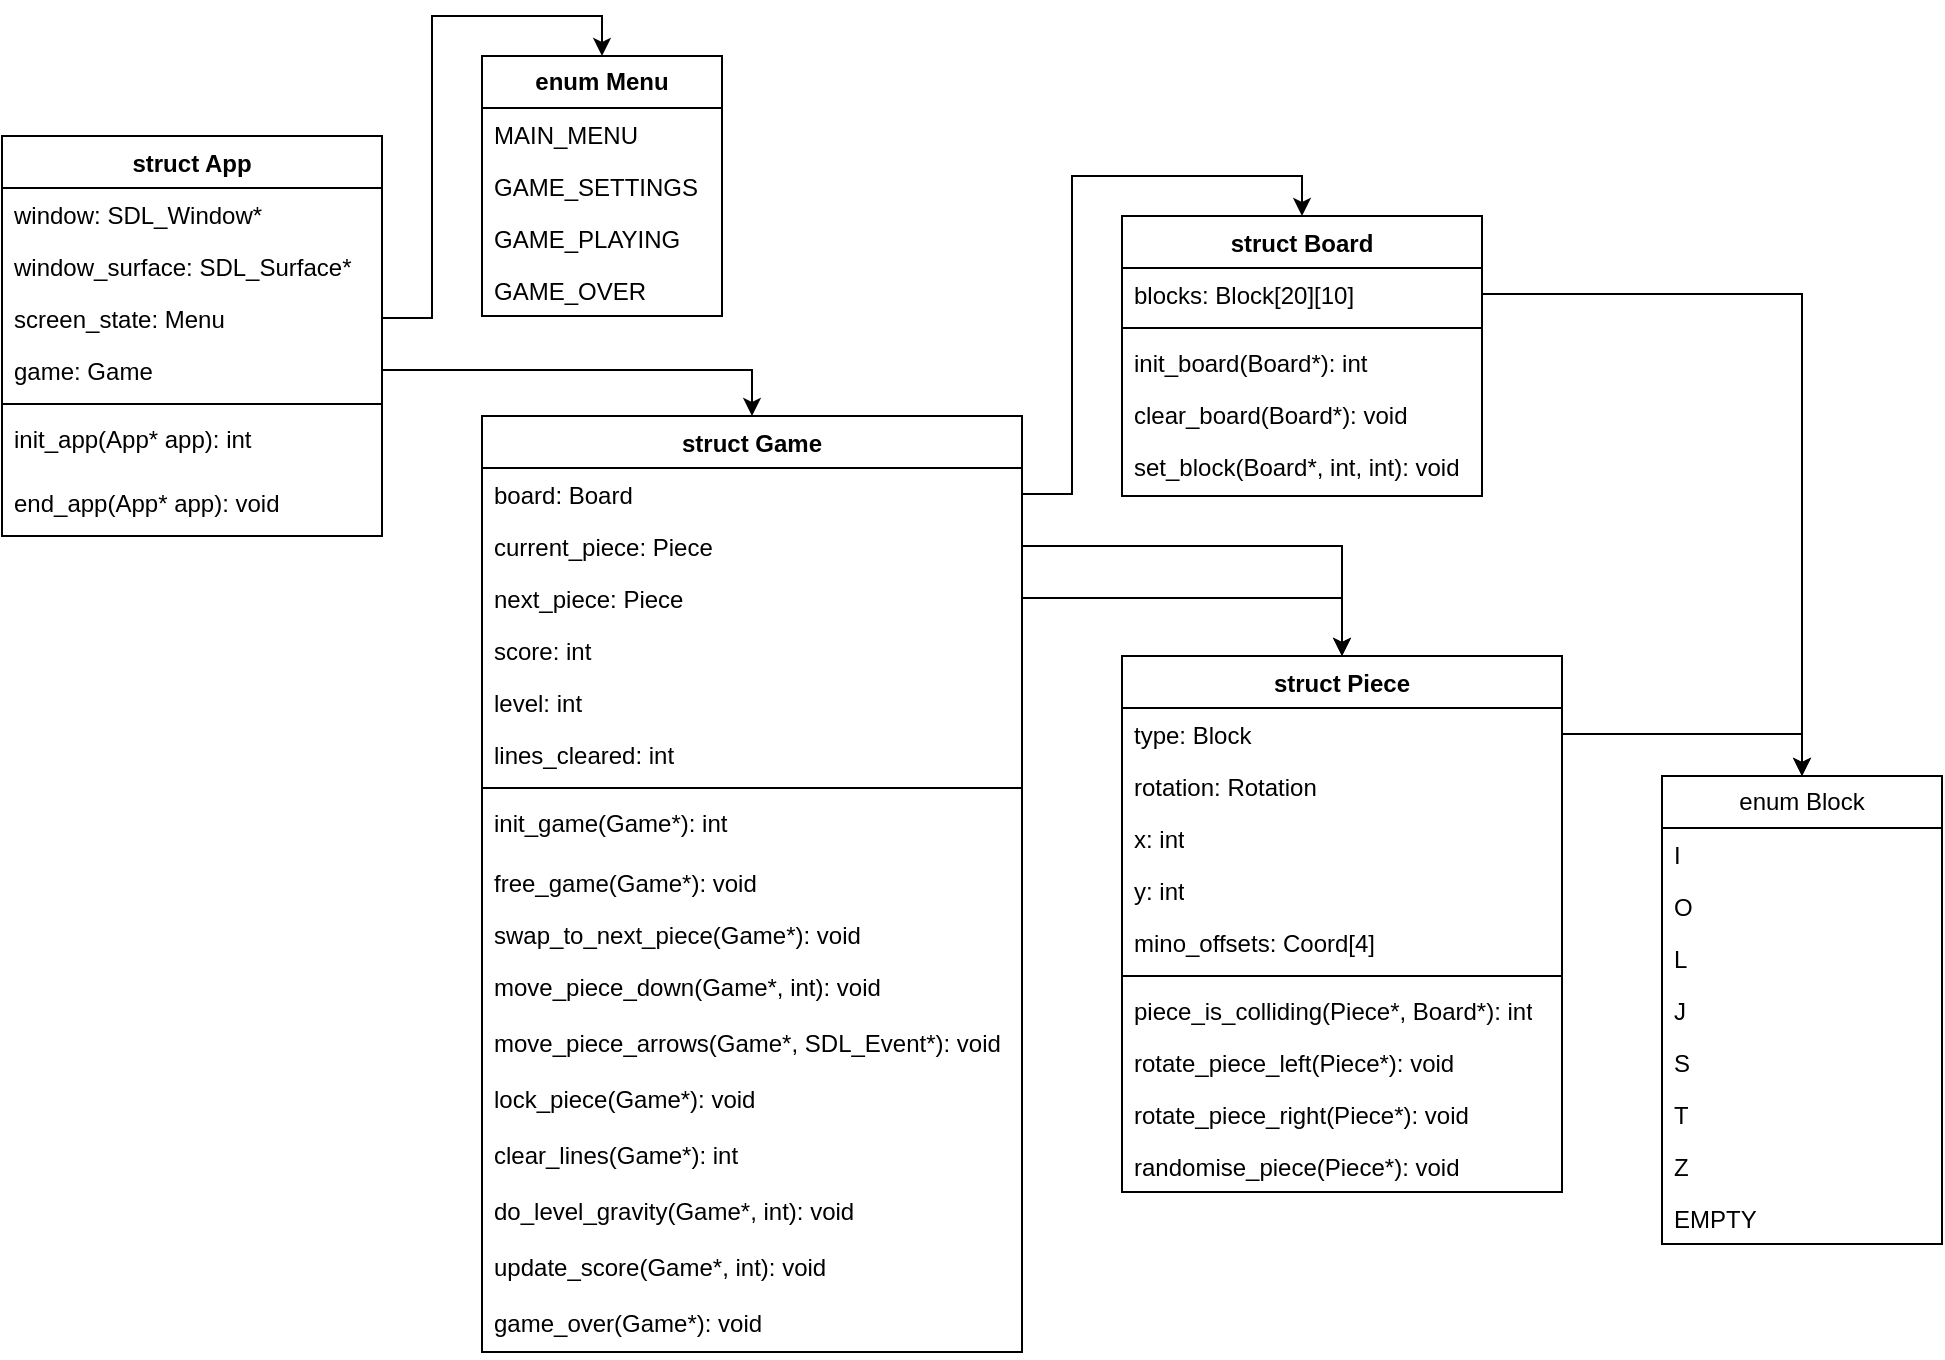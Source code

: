 <mxfile version="24.4.9" type="device">
  <diagram name="Page-1" id="W27IC2CA7FDaeJofYEsG">
    <mxGraphModel dx="1434" dy="795" grid="1" gridSize="10" guides="1" tooltips="1" connect="1" arrows="1" fold="1" page="1" pageScale="1" pageWidth="850" pageHeight="1100" math="0" shadow="0">
      <root>
        <mxCell id="0" />
        <mxCell id="1" parent="0" />
        <mxCell id="m4RP-SfhCCY8Fmw83OUG-1" value="struct App" style="swimlane;fontStyle=1;align=center;verticalAlign=top;childLayout=stackLayout;horizontal=1;startSize=26;horizontalStack=0;resizeParent=1;resizeParentMax=0;resizeLast=0;collapsible=1;marginBottom=0;whiteSpace=wrap;html=1;" vertex="1" parent="1">
          <mxGeometry x="40" y="80" width="190" height="200" as="geometry" />
        </mxCell>
        <mxCell id="m4RP-SfhCCY8Fmw83OUG-2" value="&lt;div&gt;window: SDL_Window*&lt;/div&gt;" style="text;strokeColor=none;fillColor=none;align=left;verticalAlign=top;spacingLeft=4;spacingRight=4;overflow=hidden;rotatable=0;points=[[0,0.5],[1,0.5]];portConstraint=eastwest;whiteSpace=wrap;html=1;" vertex="1" parent="m4RP-SfhCCY8Fmw83OUG-1">
          <mxGeometry y="26" width="190" height="26" as="geometry" />
        </mxCell>
        <mxCell id="m4RP-SfhCCY8Fmw83OUG-5" value="&lt;div&gt;window_surface: SDL_Surface*&lt;/div&gt;" style="text;strokeColor=none;fillColor=none;align=left;verticalAlign=top;spacingLeft=4;spacingRight=4;overflow=hidden;rotatable=0;points=[[0,0.5],[1,0.5]];portConstraint=eastwest;whiteSpace=wrap;html=1;" vertex="1" parent="m4RP-SfhCCY8Fmw83OUG-1">
          <mxGeometry y="52" width="190" height="26" as="geometry" />
        </mxCell>
        <mxCell id="m4RP-SfhCCY8Fmw83OUG-6" value="screen_state: Menu" style="text;strokeColor=none;fillColor=none;align=left;verticalAlign=top;spacingLeft=4;spacingRight=4;overflow=hidden;rotatable=0;points=[[0,0.5],[1,0.5]];portConstraint=eastwest;whiteSpace=wrap;html=1;" vertex="1" parent="m4RP-SfhCCY8Fmw83OUG-1">
          <mxGeometry y="78" width="190" height="26" as="geometry" />
        </mxCell>
        <mxCell id="m4RP-SfhCCY8Fmw83OUG-7" value="&lt;div&gt;game: Game&lt;/div&gt;" style="text;strokeColor=none;fillColor=none;align=left;verticalAlign=top;spacingLeft=4;spacingRight=4;overflow=hidden;rotatable=0;points=[[0,0.5],[1,0.5]];portConstraint=eastwest;whiteSpace=wrap;html=1;" vertex="1" parent="m4RP-SfhCCY8Fmw83OUG-1">
          <mxGeometry y="104" width="190" height="26" as="geometry" />
        </mxCell>
        <mxCell id="m4RP-SfhCCY8Fmw83OUG-3" value="" style="line;strokeWidth=1;fillColor=none;align=left;verticalAlign=middle;spacingTop=-1;spacingLeft=3;spacingRight=3;rotatable=0;labelPosition=right;points=[];portConstraint=eastwest;strokeColor=inherit;" vertex="1" parent="m4RP-SfhCCY8Fmw83OUG-1">
          <mxGeometry y="130" width="190" height="8" as="geometry" />
        </mxCell>
        <mxCell id="m4RP-SfhCCY8Fmw83OUG-4" value="&lt;div&gt;init_app(App* app): int&lt;br&gt;&lt;/div&gt;&lt;div&gt;&lt;br&gt;&lt;/div&gt;" style="text;strokeColor=none;fillColor=none;align=left;verticalAlign=top;spacingLeft=4;spacingRight=4;overflow=hidden;rotatable=0;points=[[0,0.5],[1,0.5]];portConstraint=eastwest;whiteSpace=wrap;html=1;" vertex="1" parent="m4RP-SfhCCY8Fmw83OUG-1">
          <mxGeometry y="138" width="190" height="32" as="geometry" />
        </mxCell>
        <mxCell id="m4RP-SfhCCY8Fmw83OUG-8" value="&lt;div&gt;end_app(App* app): void&lt;br&gt;&lt;/div&gt;&lt;div&gt;&lt;br&gt;&lt;/div&gt;" style="text;strokeColor=none;fillColor=none;align=left;verticalAlign=top;spacingLeft=4;spacingRight=4;overflow=hidden;rotatable=0;points=[[0,0.5],[1,0.5]];portConstraint=eastwest;whiteSpace=wrap;html=1;" vertex="1" parent="m4RP-SfhCCY8Fmw83OUG-1">
          <mxGeometry y="170" width="190" height="30" as="geometry" />
        </mxCell>
        <mxCell id="m4RP-SfhCCY8Fmw83OUG-9" value="struct Game" style="swimlane;fontStyle=1;align=center;verticalAlign=top;childLayout=stackLayout;horizontal=1;startSize=26;horizontalStack=0;resizeParent=1;resizeParentMax=0;resizeLast=0;collapsible=1;marginBottom=0;whiteSpace=wrap;html=1;" vertex="1" parent="1">
          <mxGeometry x="280" y="220" width="270" height="468" as="geometry" />
        </mxCell>
        <mxCell id="m4RP-SfhCCY8Fmw83OUG-10" value="&lt;div&gt;board: Board&lt;/div&gt;" style="text;strokeColor=none;fillColor=none;align=left;verticalAlign=top;spacingLeft=4;spacingRight=4;overflow=hidden;rotatable=0;points=[[0,0.5],[1,0.5]];portConstraint=eastwest;whiteSpace=wrap;html=1;" vertex="1" parent="m4RP-SfhCCY8Fmw83OUG-9">
          <mxGeometry y="26" width="270" height="26" as="geometry" />
        </mxCell>
        <mxCell id="m4RP-SfhCCY8Fmw83OUG-20" value="&lt;div&gt;current_piece: Piece&lt;/div&gt;" style="text;strokeColor=none;fillColor=none;align=left;verticalAlign=top;spacingLeft=4;spacingRight=4;overflow=hidden;rotatable=0;points=[[0,0.5],[1,0.5]];portConstraint=eastwest;whiteSpace=wrap;html=1;" vertex="1" parent="m4RP-SfhCCY8Fmw83OUG-9">
          <mxGeometry y="52" width="270" height="26" as="geometry" />
        </mxCell>
        <mxCell id="m4RP-SfhCCY8Fmw83OUG-21" value="&lt;div&gt;next_piece: Piece&lt;/div&gt;" style="text;strokeColor=none;fillColor=none;align=left;verticalAlign=top;spacingLeft=4;spacingRight=4;overflow=hidden;rotatable=0;points=[[0,0.5],[1,0.5]];portConstraint=eastwest;whiteSpace=wrap;html=1;" vertex="1" parent="m4RP-SfhCCY8Fmw83OUG-9">
          <mxGeometry y="78" width="270" height="26" as="geometry" />
        </mxCell>
        <mxCell id="m4RP-SfhCCY8Fmw83OUG-22" value="score: int" style="text;strokeColor=none;fillColor=none;align=left;verticalAlign=top;spacingLeft=4;spacingRight=4;overflow=hidden;rotatable=0;points=[[0,0.5],[1,0.5]];portConstraint=eastwest;whiteSpace=wrap;html=1;" vertex="1" parent="m4RP-SfhCCY8Fmw83OUG-9">
          <mxGeometry y="104" width="270" height="26" as="geometry" />
        </mxCell>
        <mxCell id="m4RP-SfhCCY8Fmw83OUG-24" value="level: int" style="text;strokeColor=none;fillColor=none;align=left;verticalAlign=top;spacingLeft=4;spacingRight=4;overflow=hidden;rotatable=0;points=[[0,0.5],[1,0.5]];portConstraint=eastwest;whiteSpace=wrap;html=1;" vertex="1" parent="m4RP-SfhCCY8Fmw83OUG-9">
          <mxGeometry y="130" width="270" height="26" as="geometry" />
        </mxCell>
        <mxCell id="m4RP-SfhCCY8Fmw83OUG-23" value="lines_cleared: int" style="text;strokeColor=none;fillColor=none;align=left;verticalAlign=top;spacingLeft=4;spacingRight=4;overflow=hidden;rotatable=0;points=[[0,0.5],[1,0.5]];portConstraint=eastwest;whiteSpace=wrap;html=1;" vertex="1" parent="m4RP-SfhCCY8Fmw83OUG-9">
          <mxGeometry y="156" width="270" height="26" as="geometry" />
        </mxCell>
        <mxCell id="m4RP-SfhCCY8Fmw83OUG-11" value="" style="line;strokeWidth=1;fillColor=none;align=left;verticalAlign=middle;spacingTop=-1;spacingLeft=3;spacingRight=3;rotatable=0;labelPosition=right;points=[];portConstraint=eastwest;strokeColor=inherit;" vertex="1" parent="m4RP-SfhCCY8Fmw83OUG-9">
          <mxGeometry y="182" width="270" height="8" as="geometry" />
        </mxCell>
        <mxCell id="m4RP-SfhCCY8Fmw83OUG-12" value="init_game(Game*): int" style="text;strokeColor=none;fillColor=none;align=left;verticalAlign=top;spacingLeft=4;spacingRight=4;overflow=hidden;rotatable=0;points=[[0,0.5],[1,0.5]];portConstraint=eastwest;whiteSpace=wrap;html=1;" vertex="1" parent="m4RP-SfhCCY8Fmw83OUG-9">
          <mxGeometry y="190" width="270" height="30" as="geometry" />
        </mxCell>
        <mxCell id="m4RP-SfhCCY8Fmw83OUG-26" value="&lt;div&gt;free_game(Game*): void&lt;/div&gt;" style="text;strokeColor=none;fillColor=none;align=left;verticalAlign=top;spacingLeft=4;spacingRight=4;overflow=hidden;rotatable=0;points=[[0,0.5],[1,0.5]];portConstraint=eastwest;whiteSpace=wrap;html=1;" vertex="1" parent="m4RP-SfhCCY8Fmw83OUG-9">
          <mxGeometry y="220" width="270" height="26" as="geometry" />
        </mxCell>
        <mxCell id="m4RP-SfhCCY8Fmw83OUG-27" value="swap_to_next_piece(Game*): void" style="text;strokeColor=none;fillColor=none;align=left;verticalAlign=top;spacingLeft=4;spacingRight=4;overflow=hidden;rotatable=0;points=[[0,0.5],[1,0.5]];portConstraint=eastwest;whiteSpace=wrap;html=1;" vertex="1" parent="m4RP-SfhCCY8Fmw83OUG-9">
          <mxGeometry y="246" width="270" height="26" as="geometry" />
        </mxCell>
        <mxCell id="m4RP-SfhCCY8Fmw83OUG-28" value="move_piece_down(Game*, int): void" style="text;strokeColor=none;fillColor=none;align=left;verticalAlign=top;spacingLeft=4;spacingRight=4;overflow=hidden;rotatable=0;points=[[0,0.5],[1,0.5]];portConstraint=eastwest;whiteSpace=wrap;html=1;" vertex="1" parent="m4RP-SfhCCY8Fmw83OUG-9">
          <mxGeometry y="272" width="270" height="28" as="geometry" />
        </mxCell>
        <mxCell id="m4RP-SfhCCY8Fmw83OUG-29" value="move_piece_arrows(Game*, SDL_Event*): void" style="text;strokeColor=none;fillColor=none;align=left;verticalAlign=top;spacingLeft=4;spacingRight=4;overflow=hidden;rotatable=0;points=[[0,0.5],[1,0.5]];portConstraint=eastwest;whiteSpace=wrap;html=1;" vertex="1" parent="m4RP-SfhCCY8Fmw83OUG-9">
          <mxGeometry y="300" width="270" height="28" as="geometry" />
        </mxCell>
        <mxCell id="m4RP-SfhCCY8Fmw83OUG-30" value="lock_piece(Game*): void" style="text;strokeColor=none;fillColor=none;align=left;verticalAlign=top;spacingLeft=4;spacingRight=4;overflow=hidden;rotatable=0;points=[[0,0.5],[1,0.5]];portConstraint=eastwest;whiteSpace=wrap;html=1;" vertex="1" parent="m4RP-SfhCCY8Fmw83OUG-9">
          <mxGeometry y="328" width="270" height="28" as="geometry" />
        </mxCell>
        <mxCell id="m4RP-SfhCCY8Fmw83OUG-31" value="clear_lines(Game*): int" style="text;strokeColor=none;fillColor=none;align=left;verticalAlign=top;spacingLeft=4;spacingRight=4;overflow=hidden;rotatable=0;points=[[0,0.5],[1,0.5]];portConstraint=eastwest;whiteSpace=wrap;html=1;" vertex="1" parent="m4RP-SfhCCY8Fmw83OUG-9">
          <mxGeometry y="356" width="270" height="28" as="geometry" />
        </mxCell>
        <mxCell id="m4RP-SfhCCY8Fmw83OUG-32" value="do_level_gravity(Game*, int): void" style="text;strokeColor=none;fillColor=none;align=left;verticalAlign=top;spacingLeft=4;spacingRight=4;overflow=hidden;rotatable=0;points=[[0,0.5],[1,0.5]];portConstraint=eastwest;whiteSpace=wrap;html=1;" vertex="1" parent="m4RP-SfhCCY8Fmw83OUG-9">
          <mxGeometry y="384" width="270" height="28" as="geometry" />
        </mxCell>
        <mxCell id="m4RP-SfhCCY8Fmw83OUG-33" value="update_score(Game*, int): void" style="text;strokeColor=none;fillColor=none;align=left;verticalAlign=top;spacingLeft=4;spacingRight=4;overflow=hidden;rotatable=0;points=[[0,0.5],[1,0.5]];portConstraint=eastwest;whiteSpace=wrap;html=1;" vertex="1" parent="m4RP-SfhCCY8Fmw83OUG-9">
          <mxGeometry y="412" width="270" height="28" as="geometry" />
        </mxCell>
        <mxCell id="m4RP-SfhCCY8Fmw83OUG-34" value="game_over(Game*): void" style="text;strokeColor=none;fillColor=none;align=left;verticalAlign=top;spacingLeft=4;spacingRight=4;overflow=hidden;rotatable=0;points=[[0,0.5],[1,0.5]];portConstraint=eastwest;whiteSpace=wrap;html=1;" vertex="1" parent="m4RP-SfhCCY8Fmw83OUG-9">
          <mxGeometry y="440" width="270" height="28" as="geometry" />
        </mxCell>
        <mxCell id="m4RP-SfhCCY8Fmw83OUG-13" style="edgeStyle=orthogonalEdgeStyle;rounded=0;orthogonalLoop=1;jettySize=auto;html=1;exitX=1;exitY=0.5;exitDx=0;exitDy=0;entryX=0.5;entryY=0;entryDx=0;entryDy=0;" edge="1" parent="1" source="m4RP-SfhCCY8Fmw83OUG-7" target="m4RP-SfhCCY8Fmw83OUG-9">
          <mxGeometry relative="1" as="geometry" />
        </mxCell>
        <mxCell id="m4RP-SfhCCY8Fmw83OUG-14" value="&lt;b&gt;enum Menu&lt;/b&gt;" style="swimlane;fontStyle=0;childLayout=stackLayout;horizontal=1;startSize=26;fillColor=none;horizontalStack=0;resizeParent=1;resizeParentMax=0;resizeLast=0;collapsible=1;marginBottom=0;whiteSpace=wrap;html=1;" vertex="1" parent="1">
          <mxGeometry x="280" y="40" width="120" height="130" as="geometry" />
        </mxCell>
        <mxCell id="m4RP-SfhCCY8Fmw83OUG-15" value="MAIN_MENU" style="text;strokeColor=none;fillColor=none;align=left;verticalAlign=top;spacingLeft=4;spacingRight=4;overflow=hidden;rotatable=0;points=[[0,0.5],[1,0.5]];portConstraint=eastwest;whiteSpace=wrap;html=1;" vertex="1" parent="m4RP-SfhCCY8Fmw83OUG-14">
          <mxGeometry y="26" width="120" height="26" as="geometry" />
        </mxCell>
        <mxCell id="m4RP-SfhCCY8Fmw83OUG-18" value="GAME_SETTINGS" style="text;strokeColor=none;fillColor=none;align=left;verticalAlign=top;spacingLeft=4;spacingRight=4;overflow=hidden;rotatable=0;points=[[0,0.5],[1,0.5]];portConstraint=eastwest;whiteSpace=wrap;html=1;" vertex="1" parent="m4RP-SfhCCY8Fmw83OUG-14">
          <mxGeometry y="52" width="120" height="26" as="geometry" />
        </mxCell>
        <mxCell id="m4RP-SfhCCY8Fmw83OUG-16" value="GAME_PLAYING" style="text;strokeColor=none;fillColor=none;align=left;verticalAlign=top;spacingLeft=4;spacingRight=4;overflow=hidden;rotatable=0;points=[[0,0.5],[1,0.5]];portConstraint=eastwest;whiteSpace=wrap;html=1;" vertex="1" parent="m4RP-SfhCCY8Fmw83OUG-14">
          <mxGeometry y="78" width="120" height="26" as="geometry" />
        </mxCell>
        <mxCell id="m4RP-SfhCCY8Fmw83OUG-17" value="GAME_OVER" style="text;strokeColor=none;fillColor=none;align=left;verticalAlign=top;spacingLeft=4;spacingRight=4;overflow=hidden;rotatable=0;points=[[0,0.5],[1,0.5]];portConstraint=eastwest;whiteSpace=wrap;html=1;" vertex="1" parent="m4RP-SfhCCY8Fmw83OUG-14">
          <mxGeometry y="104" width="120" height="26" as="geometry" />
        </mxCell>
        <mxCell id="m4RP-SfhCCY8Fmw83OUG-19" style="edgeStyle=orthogonalEdgeStyle;rounded=0;orthogonalLoop=1;jettySize=auto;html=1;exitX=1;exitY=0.5;exitDx=0;exitDy=0;entryX=0.5;entryY=0;entryDx=0;entryDy=0;" edge="1" parent="1" source="m4RP-SfhCCY8Fmw83OUG-6" target="m4RP-SfhCCY8Fmw83OUG-14">
          <mxGeometry relative="1" as="geometry" />
        </mxCell>
        <mxCell id="m4RP-SfhCCY8Fmw83OUG-35" value="struct Piece" style="swimlane;fontStyle=1;align=center;verticalAlign=top;childLayout=stackLayout;horizontal=1;startSize=26;horizontalStack=0;resizeParent=1;resizeParentMax=0;resizeLast=0;collapsible=1;marginBottom=0;whiteSpace=wrap;html=1;" vertex="1" parent="1">
          <mxGeometry x="600" y="340" width="220" height="268" as="geometry" />
        </mxCell>
        <mxCell id="m4RP-SfhCCY8Fmw83OUG-36" value="&lt;div&gt;type: Block&lt;/div&gt;" style="text;strokeColor=none;fillColor=none;align=left;verticalAlign=top;spacingLeft=4;spacingRight=4;overflow=hidden;rotatable=0;points=[[0,0.5],[1,0.5]];portConstraint=eastwest;whiteSpace=wrap;html=1;" vertex="1" parent="m4RP-SfhCCY8Fmw83OUG-35">
          <mxGeometry y="26" width="220" height="26" as="geometry" />
        </mxCell>
        <mxCell id="m4RP-SfhCCY8Fmw83OUG-42" value="rotation: Rotation" style="text;strokeColor=none;fillColor=none;align=left;verticalAlign=top;spacingLeft=4;spacingRight=4;overflow=hidden;rotatable=0;points=[[0,0.5],[1,0.5]];portConstraint=eastwest;whiteSpace=wrap;html=1;" vertex="1" parent="m4RP-SfhCCY8Fmw83OUG-35">
          <mxGeometry y="52" width="220" height="26" as="geometry" />
        </mxCell>
        <mxCell id="m4RP-SfhCCY8Fmw83OUG-43" value="x: int" style="text;strokeColor=none;fillColor=none;align=left;verticalAlign=top;spacingLeft=4;spacingRight=4;overflow=hidden;rotatable=0;points=[[0,0.5],[1,0.5]];portConstraint=eastwest;whiteSpace=wrap;html=1;" vertex="1" parent="m4RP-SfhCCY8Fmw83OUG-35">
          <mxGeometry y="78" width="220" height="26" as="geometry" />
        </mxCell>
        <mxCell id="m4RP-SfhCCY8Fmw83OUG-44" value="y: int" style="text;strokeColor=none;fillColor=none;align=left;verticalAlign=top;spacingLeft=4;spacingRight=4;overflow=hidden;rotatable=0;points=[[0,0.5],[1,0.5]];portConstraint=eastwest;whiteSpace=wrap;html=1;" vertex="1" parent="m4RP-SfhCCY8Fmw83OUG-35">
          <mxGeometry y="104" width="220" height="26" as="geometry" />
        </mxCell>
        <mxCell id="m4RP-SfhCCY8Fmw83OUG-45" value="mino_offsets: Coord[4]" style="text;strokeColor=none;fillColor=none;align=left;verticalAlign=top;spacingLeft=4;spacingRight=4;overflow=hidden;rotatable=0;points=[[0,0.5],[1,0.5]];portConstraint=eastwest;whiteSpace=wrap;html=1;" vertex="1" parent="m4RP-SfhCCY8Fmw83OUG-35">
          <mxGeometry y="130" width="220" height="26" as="geometry" />
        </mxCell>
        <mxCell id="m4RP-SfhCCY8Fmw83OUG-37" value="" style="line;strokeWidth=1;fillColor=none;align=left;verticalAlign=middle;spacingTop=-1;spacingLeft=3;spacingRight=3;rotatable=0;labelPosition=right;points=[];portConstraint=eastwest;strokeColor=inherit;" vertex="1" parent="m4RP-SfhCCY8Fmw83OUG-35">
          <mxGeometry y="156" width="220" height="8" as="geometry" />
        </mxCell>
        <mxCell id="m4RP-SfhCCY8Fmw83OUG-54" value="piece_is_colliding(Piece*, Board*): int" style="text;strokeColor=none;fillColor=none;align=left;verticalAlign=top;spacingLeft=4;spacingRight=4;overflow=hidden;rotatable=0;points=[[0,0.5],[1,0.5]];portConstraint=eastwest;whiteSpace=wrap;html=1;" vertex="1" parent="m4RP-SfhCCY8Fmw83OUG-35">
          <mxGeometry y="164" width="220" height="26" as="geometry" />
        </mxCell>
        <mxCell id="m4RP-SfhCCY8Fmw83OUG-38" value="rotate_piece_left(Piece*): void" style="text;strokeColor=none;fillColor=none;align=left;verticalAlign=top;spacingLeft=4;spacingRight=4;overflow=hidden;rotatable=0;points=[[0,0.5],[1,0.5]];portConstraint=eastwest;whiteSpace=wrap;html=1;" vertex="1" parent="m4RP-SfhCCY8Fmw83OUG-35">
          <mxGeometry y="190" width="220" height="26" as="geometry" />
        </mxCell>
        <mxCell id="m4RP-SfhCCY8Fmw83OUG-55" value="rotate_piece_right(Piece*): void" style="text;strokeColor=none;fillColor=none;align=left;verticalAlign=top;spacingLeft=4;spacingRight=4;overflow=hidden;rotatable=0;points=[[0,0.5],[1,0.5]];portConstraint=eastwest;whiteSpace=wrap;html=1;" vertex="1" parent="m4RP-SfhCCY8Fmw83OUG-35">
          <mxGeometry y="216" width="220" height="26" as="geometry" />
        </mxCell>
        <mxCell id="m4RP-SfhCCY8Fmw83OUG-57" value="randomise_piece(Piece*): void" style="text;strokeColor=none;fillColor=none;align=left;verticalAlign=top;spacingLeft=4;spacingRight=4;overflow=hidden;rotatable=0;points=[[0,0.5],[1,0.5]];portConstraint=eastwest;whiteSpace=wrap;html=1;" vertex="1" parent="m4RP-SfhCCY8Fmw83OUG-35">
          <mxGeometry y="242" width="220" height="26" as="geometry" />
        </mxCell>
        <mxCell id="m4RP-SfhCCY8Fmw83OUG-40" style="edgeStyle=orthogonalEdgeStyle;rounded=0;orthogonalLoop=1;jettySize=auto;html=1;exitX=1;exitY=0.5;exitDx=0;exitDy=0;entryX=0.5;entryY=0;entryDx=0;entryDy=0;" edge="1" parent="1" source="m4RP-SfhCCY8Fmw83OUG-20" target="m4RP-SfhCCY8Fmw83OUG-35">
          <mxGeometry relative="1" as="geometry" />
        </mxCell>
        <mxCell id="m4RP-SfhCCY8Fmw83OUG-41" style="edgeStyle=orthogonalEdgeStyle;rounded=0;orthogonalLoop=1;jettySize=auto;html=1;exitX=1;exitY=0.5;exitDx=0;exitDy=0;" edge="1" parent="1" source="m4RP-SfhCCY8Fmw83OUG-21" target="m4RP-SfhCCY8Fmw83OUG-35">
          <mxGeometry relative="1" as="geometry" />
        </mxCell>
        <mxCell id="m4RP-SfhCCY8Fmw83OUG-46" value="struct Board" style="swimlane;fontStyle=1;align=center;verticalAlign=top;childLayout=stackLayout;horizontal=1;startSize=26;horizontalStack=0;resizeParent=1;resizeParentMax=0;resizeLast=0;collapsible=1;marginBottom=0;whiteSpace=wrap;html=1;" vertex="1" parent="1">
          <mxGeometry x="600" y="120" width="180" height="140" as="geometry" />
        </mxCell>
        <mxCell id="m4RP-SfhCCY8Fmw83OUG-47" value="blocks: Block[20][10]" style="text;strokeColor=none;fillColor=none;align=left;verticalAlign=top;spacingLeft=4;spacingRight=4;overflow=hidden;rotatable=0;points=[[0,0.5],[1,0.5]];portConstraint=eastwest;whiteSpace=wrap;html=1;" vertex="1" parent="m4RP-SfhCCY8Fmw83OUG-46">
          <mxGeometry y="26" width="180" height="26" as="geometry" />
        </mxCell>
        <mxCell id="m4RP-SfhCCY8Fmw83OUG-48" value="" style="line;strokeWidth=1;fillColor=none;align=left;verticalAlign=middle;spacingTop=-1;spacingLeft=3;spacingRight=3;rotatable=0;labelPosition=right;points=[];portConstraint=eastwest;strokeColor=inherit;" vertex="1" parent="m4RP-SfhCCY8Fmw83OUG-46">
          <mxGeometry y="52" width="180" height="8" as="geometry" />
        </mxCell>
        <mxCell id="m4RP-SfhCCY8Fmw83OUG-50" value="init_board(Board*): int" style="text;strokeColor=none;fillColor=none;align=left;verticalAlign=top;spacingLeft=4;spacingRight=4;overflow=hidden;rotatable=0;points=[[0,0.5],[1,0.5]];portConstraint=eastwest;whiteSpace=wrap;html=1;" vertex="1" parent="m4RP-SfhCCY8Fmw83OUG-46">
          <mxGeometry y="60" width="180" height="26" as="geometry" />
        </mxCell>
        <mxCell id="m4RP-SfhCCY8Fmw83OUG-52" value="clear_board(Board*): void" style="text;strokeColor=none;fillColor=none;align=left;verticalAlign=top;spacingLeft=4;spacingRight=4;overflow=hidden;rotatable=0;points=[[0,0.5],[1,0.5]];portConstraint=eastwest;whiteSpace=wrap;html=1;" vertex="1" parent="m4RP-SfhCCY8Fmw83OUG-46">
          <mxGeometry y="86" width="180" height="26" as="geometry" />
        </mxCell>
        <mxCell id="m4RP-SfhCCY8Fmw83OUG-53" value="set_block(Board*, int, int): void" style="text;strokeColor=none;fillColor=none;align=left;verticalAlign=top;spacingLeft=4;spacingRight=4;overflow=hidden;rotatable=0;points=[[0,0.5],[1,0.5]];portConstraint=eastwest;whiteSpace=wrap;html=1;" vertex="1" parent="m4RP-SfhCCY8Fmw83OUG-46">
          <mxGeometry y="112" width="180" height="28" as="geometry" />
        </mxCell>
        <mxCell id="m4RP-SfhCCY8Fmw83OUG-51" style="edgeStyle=orthogonalEdgeStyle;rounded=0;orthogonalLoop=1;jettySize=auto;html=1;exitX=1;exitY=0.5;exitDx=0;exitDy=0;entryX=0.5;entryY=0;entryDx=0;entryDy=0;" edge="1" parent="1" source="m4RP-SfhCCY8Fmw83OUG-10" target="m4RP-SfhCCY8Fmw83OUG-46">
          <mxGeometry relative="1" as="geometry" />
        </mxCell>
        <mxCell id="m4RP-SfhCCY8Fmw83OUG-62" value="enum Block" style="swimlane;fontStyle=0;childLayout=stackLayout;horizontal=1;startSize=26;fillColor=none;horizontalStack=0;resizeParent=1;resizeParentMax=0;resizeLast=0;collapsible=1;marginBottom=0;whiteSpace=wrap;html=1;" vertex="1" parent="1">
          <mxGeometry x="870" y="400" width="140" height="234" as="geometry" />
        </mxCell>
        <mxCell id="m4RP-SfhCCY8Fmw83OUG-63" value="I" style="text;strokeColor=none;fillColor=none;align=left;verticalAlign=top;spacingLeft=4;spacingRight=4;overflow=hidden;rotatable=0;points=[[0,0.5],[1,0.5]];portConstraint=eastwest;whiteSpace=wrap;html=1;" vertex="1" parent="m4RP-SfhCCY8Fmw83OUG-62">
          <mxGeometry y="26" width="140" height="26" as="geometry" />
        </mxCell>
        <mxCell id="m4RP-SfhCCY8Fmw83OUG-64" value="O" style="text;strokeColor=none;fillColor=none;align=left;verticalAlign=top;spacingLeft=4;spacingRight=4;overflow=hidden;rotatable=0;points=[[0,0.5],[1,0.5]];portConstraint=eastwest;whiteSpace=wrap;html=1;" vertex="1" parent="m4RP-SfhCCY8Fmw83OUG-62">
          <mxGeometry y="52" width="140" height="26" as="geometry" />
        </mxCell>
        <mxCell id="m4RP-SfhCCY8Fmw83OUG-66" value="L" style="text;strokeColor=none;fillColor=none;align=left;verticalAlign=top;spacingLeft=4;spacingRight=4;overflow=hidden;rotatable=0;points=[[0,0.5],[1,0.5]];portConstraint=eastwest;whiteSpace=wrap;html=1;" vertex="1" parent="m4RP-SfhCCY8Fmw83OUG-62">
          <mxGeometry y="78" width="140" height="26" as="geometry" />
        </mxCell>
        <mxCell id="m4RP-SfhCCY8Fmw83OUG-65" value="J" style="text;strokeColor=none;fillColor=none;align=left;verticalAlign=top;spacingLeft=4;spacingRight=4;overflow=hidden;rotatable=0;points=[[0,0.5],[1,0.5]];portConstraint=eastwest;whiteSpace=wrap;html=1;" vertex="1" parent="m4RP-SfhCCY8Fmw83OUG-62">
          <mxGeometry y="104" width="140" height="26" as="geometry" />
        </mxCell>
        <mxCell id="m4RP-SfhCCY8Fmw83OUG-67" value="S" style="text;strokeColor=none;fillColor=none;align=left;verticalAlign=top;spacingLeft=4;spacingRight=4;overflow=hidden;rotatable=0;points=[[0,0.5],[1,0.5]];portConstraint=eastwest;whiteSpace=wrap;html=1;" vertex="1" parent="m4RP-SfhCCY8Fmw83OUG-62">
          <mxGeometry y="130" width="140" height="26" as="geometry" />
        </mxCell>
        <mxCell id="m4RP-SfhCCY8Fmw83OUG-69" value="T" style="text;strokeColor=none;fillColor=none;align=left;verticalAlign=top;spacingLeft=4;spacingRight=4;overflow=hidden;rotatable=0;points=[[0,0.5],[1,0.5]];portConstraint=eastwest;whiteSpace=wrap;html=1;" vertex="1" parent="m4RP-SfhCCY8Fmw83OUG-62">
          <mxGeometry y="156" width="140" height="26" as="geometry" />
        </mxCell>
        <mxCell id="m4RP-SfhCCY8Fmw83OUG-70" value="Z" style="text;strokeColor=none;fillColor=none;align=left;verticalAlign=top;spacingLeft=4;spacingRight=4;overflow=hidden;rotatable=0;points=[[0,0.5],[1,0.5]];portConstraint=eastwest;whiteSpace=wrap;html=1;" vertex="1" parent="m4RP-SfhCCY8Fmw83OUG-62">
          <mxGeometry y="182" width="140" height="26" as="geometry" />
        </mxCell>
        <mxCell id="m4RP-SfhCCY8Fmw83OUG-68" value="EMPTY" style="text;strokeColor=none;fillColor=none;align=left;verticalAlign=top;spacingLeft=4;spacingRight=4;overflow=hidden;rotatable=0;points=[[0,0.5],[1,0.5]];portConstraint=eastwest;whiteSpace=wrap;html=1;" vertex="1" parent="m4RP-SfhCCY8Fmw83OUG-62">
          <mxGeometry y="208" width="140" height="26" as="geometry" />
        </mxCell>
        <mxCell id="m4RP-SfhCCY8Fmw83OUG-71" style="edgeStyle=orthogonalEdgeStyle;rounded=0;orthogonalLoop=1;jettySize=auto;html=1;exitX=1;exitY=0.5;exitDx=0;exitDy=0;entryX=0.5;entryY=0;entryDx=0;entryDy=0;" edge="1" parent="1" source="m4RP-SfhCCY8Fmw83OUG-36" target="m4RP-SfhCCY8Fmw83OUG-62">
          <mxGeometry relative="1" as="geometry" />
        </mxCell>
        <mxCell id="m4RP-SfhCCY8Fmw83OUG-72" style="edgeStyle=orthogonalEdgeStyle;rounded=0;orthogonalLoop=1;jettySize=auto;html=1;exitX=1;exitY=0.5;exitDx=0;exitDy=0;entryX=0.5;entryY=0;entryDx=0;entryDy=0;" edge="1" parent="1" source="m4RP-SfhCCY8Fmw83OUG-47" target="m4RP-SfhCCY8Fmw83OUG-62">
          <mxGeometry relative="1" as="geometry" />
        </mxCell>
      </root>
    </mxGraphModel>
  </diagram>
</mxfile>
